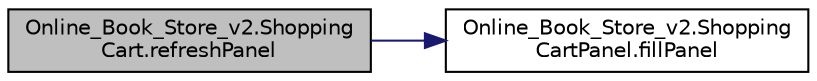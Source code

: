 digraph "Online_Book_Store_v2.ShoppingCart.refreshPanel"
{
 // LATEX_PDF_SIZE
  edge [fontname="Helvetica",fontsize="10",labelfontname="Helvetica",labelfontsize="10"];
  node [fontname="Helvetica",fontsize="10",shape=record];
  rankdir="LR";
  Node1 [label="Online_Book_Store_v2.Shopping\lCart.refreshPanel",height=0.2,width=0.4,color="black", fillcolor="grey75", style="filled", fontcolor="black",tooltip="Refreshes the Panel"];
  Node1 -> Node2 [color="midnightblue",fontsize="10",style="solid",fontname="Helvetica"];
  Node2 [label="Online_Book_Store_v2.Shopping\lCartPanel.fillPanel",height=0.2,width=0.4,color="black", fillcolor="white", style="filled",URL="$class_online___book___store__v2_1_1_shopping_cart_panel.html#ae40bb3a7ec26e9daceae1dc2e1efe04a",tooltip="Function that adds products to panel"];
}
